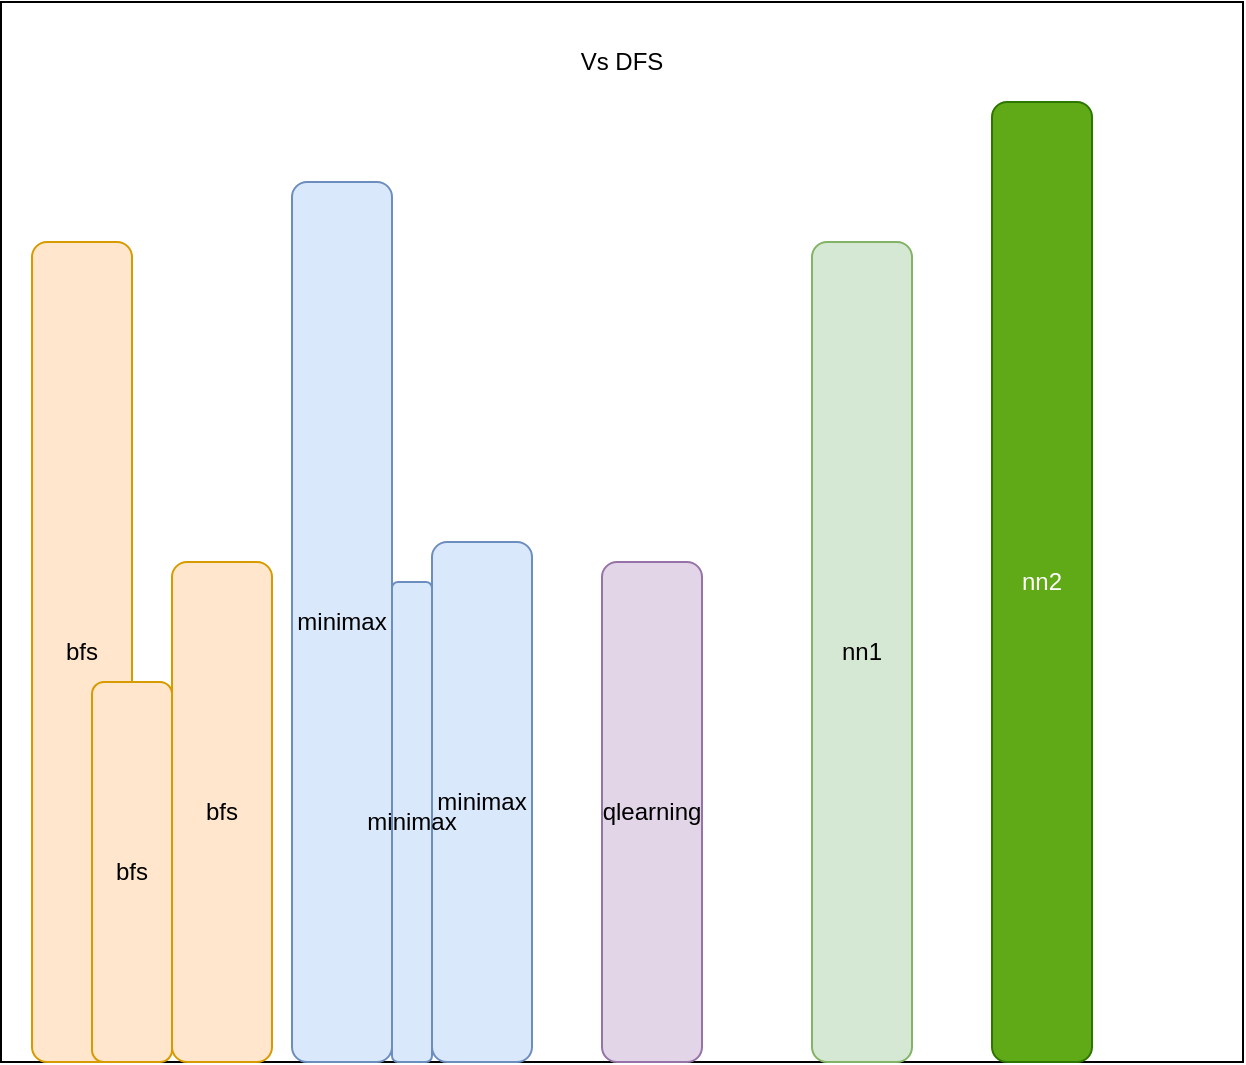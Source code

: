 <mxfile version="17.4.0" type="device"><diagram id="0Ml4VVHhTdDGm_a2AGe5" name="Page-1"><mxGraphModel dx="1333" dy="745" grid="1" gridSize="10" guides="1" tooltips="1" connect="1" arrows="1" fold="1" page="1" pageScale="1" pageWidth="827" pageHeight="1169" math="0" shadow="0"><root><mxCell id="0"/><mxCell id="1" parent="0"/><mxCell id="e0JTxx6ICJGATapmUT15-1" value="" style="rounded=0;whiteSpace=wrap;html=1;" vertex="1" parent="1"><mxGeometry x="104.5" y="260" width="621" height="530" as="geometry"/></mxCell><mxCell id="e0JTxx6ICJGATapmUT15-2" value="Vs DFS" style="text;html=1;strokeColor=none;fillColor=none;align=center;verticalAlign=middle;whiteSpace=wrap;rounded=0;" vertex="1" parent="1"><mxGeometry x="375" y="270" width="80" height="40" as="geometry"/></mxCell><mxCell id="e0JTxx6ICJGATapmUT15-3" value="bfs" style="rounded=1;whiteSpace=wrap;html=1;fillColor=#ffe6cc;strokeColor=#d79b00;" vertex="1" parent="1"><mxGeometry x="120" y="380" width="50" height="410" as="geometry"/></mxCell><mxCell id="e0JTxx6ICJGATapmUT15-4" value="minimax" style="rounded=1;whiteSpace=wrap;html=1;fillColor=#dae8fc;strokeColor=#6c8ebf;" vertex="1" parent="1"><mxGeometry x="250" y="350" width="50" height="440" as="geometry"/></mxCell><mxCell id="e0JTxx6ICJGATapmUT15-5" value="qlearning" style="rounded=1;whiteSpace=wrap;html=1;fillColor=#e1d5e7;strokeColor=#9673a6;" vertex="1" parent="1"><mxGeometry x="405" y="540" width="50" height="250" as="geometry"/></mxCell><mxCell id="e0JTxx6ICJGATapmUT15-6" value="nn1" style="rounded=1;whiteSpace=wrap;html=1;fillColor=#d5e8d4;strokeColor=#82b366;" vertex="1" parent="1"><mxGeometry x="510" y="380" width="50" height="410" as="geometry"/></mxCell><mxCell id="e0JTxx6ICJGATapmUT15-7" value="nn2" style="rounded=1;whiteSpace=wrap;html=1;fillColor=#60a917;fontColor=#ffffff;strokeColor=#2D7600;" vertex="1" parent="1"><mxGeometry x="600" y="310" width="50" height="480" as="geometry"/></mxCell><mxCell id="e0JTxx6ICJGATapmUT15-8" value="bfs" style="rounded=1;whiteSpace=wrap;html=1;fillColor=#ffe6cc;strokeColor=#d79b00;" vertex="1" parent="1"><mxGeometry x="150" y="600" width="40" height="190" as="geometry"/></mxCell><mxCell id="e0JTxx6ICJGATapmUT15-9" value="bfs" style="rounded=1;whiteSpace=wrap;html=1;fillColor=#ffe6cc;strokeColor=#d79b00;" vertex="1" parent="1"><mxGeometry x="190" y="540" width="50" height="250" as="geometry"/></mxCell><mxCell id="e0JTxx6ICJGATapmUT15-10" value="minimax" style="rounded=1;whiteSpace=wrap;html=1;fillColor=#dae8fc;strokeColor=#6c8ebf;" vertex="1" parent="1"><mxGeometry x="320" y="530" width="50" height="260" as="geometry"/></mxCell><mxCell id="e0JTxx6ICJGATapmUT15-11" value="minimax" style="rounded=1;whiteSpace=wrap;html=1;fillColor=#dae8fc;strokeColor=#6c8ebf;" vertex="1" parent="1"><mxGeometry x="300" y="550" width="20" height="240" as="geometry"/></mxCell></root></mxGraphModel></diagram></mxfile>